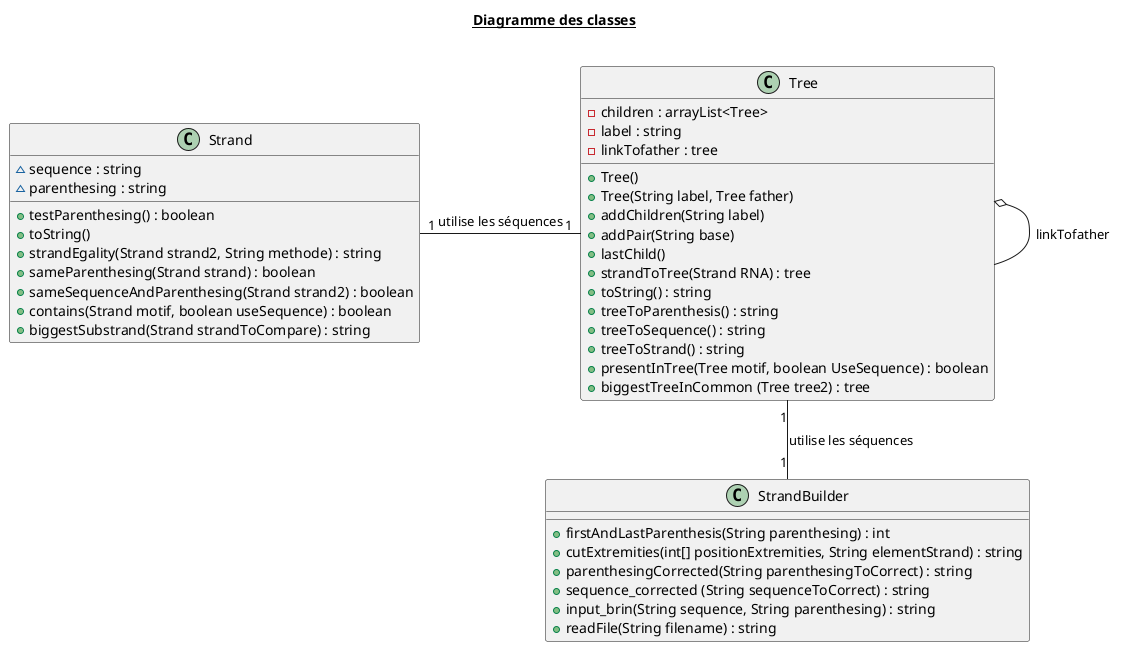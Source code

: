 @startuml

title __Diagramme des classes__\n

    class Strand {
        ~ sequence : string
        ~ parenthesing : string
        + testParenthesing() : boolean
        + toString()
        + strandEgality(Strand strand2, String methode) : string
        + sameParenthesing(Strand strand) : boolean
        + sameSequenceAndParenthesing(Strand strand2) : boolean
        + contains(Strand motif, boolean useSequence) : boolean
        + biggestSubstrand(Strand strandToCompare) : string

    }


    class StrandBuilder {
        + firstAndLastParenthesis(String parenthesing) : int
        + cutExtremities(int[] positionExtremities, String elementStrand) : string
        + parenthesingCorrected(String parenthesingToCorrect) : string
        + sequence_corrected (String sequenceToCorrect) : string
        + input_brin(String sequence, String parenthesing) : string
        + readFile(String filename) : string
    }


    class Tree {
        - children : arrayList<Tree>
        - label : string
        - linkTofather : tree
        + Tree()
        + Tree(String label, Tree father)
        + addChildren(String label)
        + addPair(String base)
        + lastChild()
        + strandToTree(Strand RNA) : tree
        + toString() : string
        + treeToParenthesis() : string
        + treeToSequence() : string
        + treeToStrand() : string
        + presentInTree(Tree motif, boolean UseSequence) : boolean
        + biggestTreeInCommon (Tree tree2) : tree
    }

  Tree "1"-down-"1" StrandBuilder : utilise les séquences
  Strand "1"--right--- "1" Tree : utilise les séquences
  Tree o- Tree : linkTofather



@enduml

